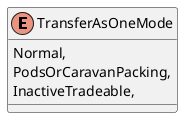 @startuml
enum TransferAsOneMode {
    Normal,
    PodsOrCaravanPacking,
    InactiveTradeable,
}
@enduml
